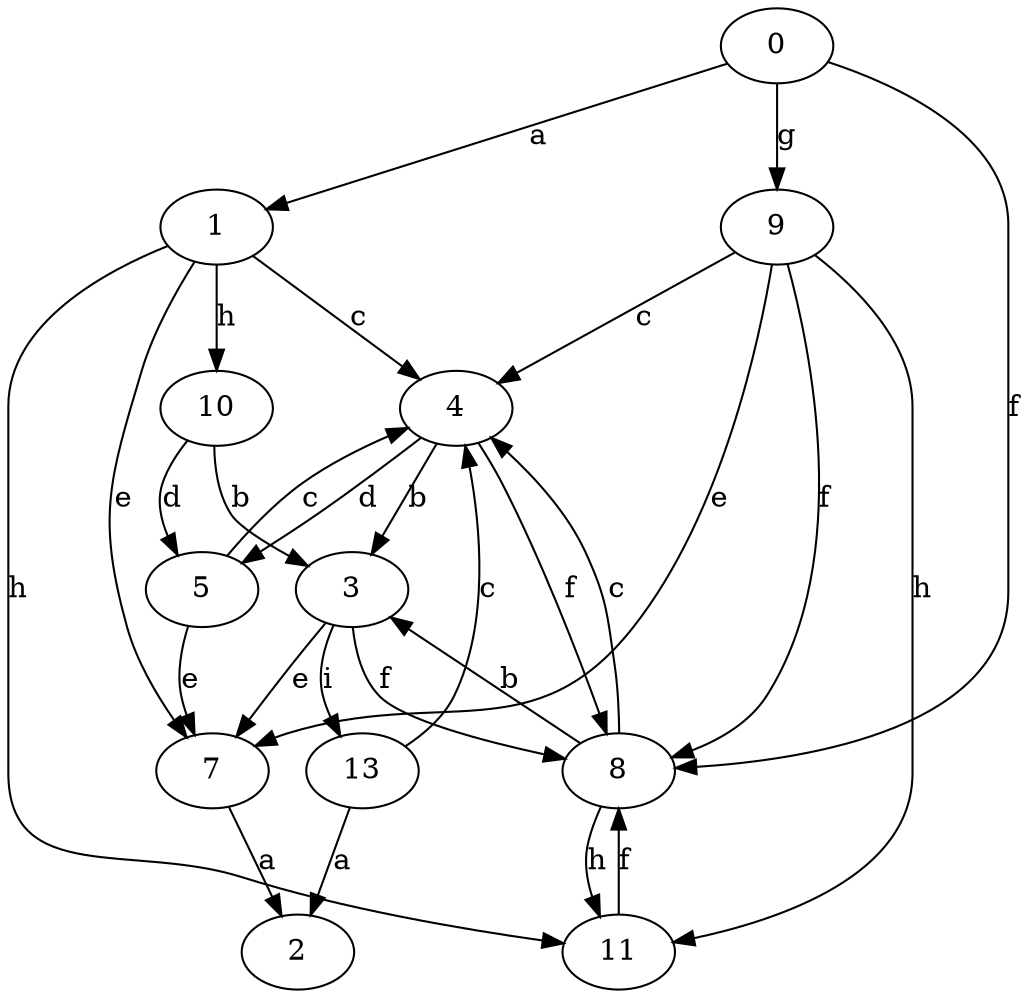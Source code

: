 strict digraph  {
1;
0;
2;
3;
4;
5;
7;
8;
9;
10;
11;
13;
1 -> 4  [label=c];
1 -> 7  [label=e];
1 -> 10  [label=h];
1 -> 11  [label=h];
0 -> 1  [label=a];
0 -> 8  [label=f];
0 -> 9  [label=g];
3 -> 7  [label=e];
3 -> 8  [label=f];
3 -> 13  [label=i];
4 -> 3  [label=b];
4 -> 5  [label=d];
4 -> 8  [label=f];
5 -> 4  [label=c];
5 -> 7  [label=e];
7 -> 2  [label=a];
8 -> 3  [label=b];
8 -> 4  [label=c];
8 -> 11  [label=h];
9 -> 4  [label=c];
9 -> 7  [label=e];
9 -> 8  [label=f];
9 -> 11  [label=h];
10 -> 3  [label=b];
10 -> 5  [label=d];
11 -> 8  [label=f];
13 -> 2  [label=a];
13 -> 4  [label=c];
}
